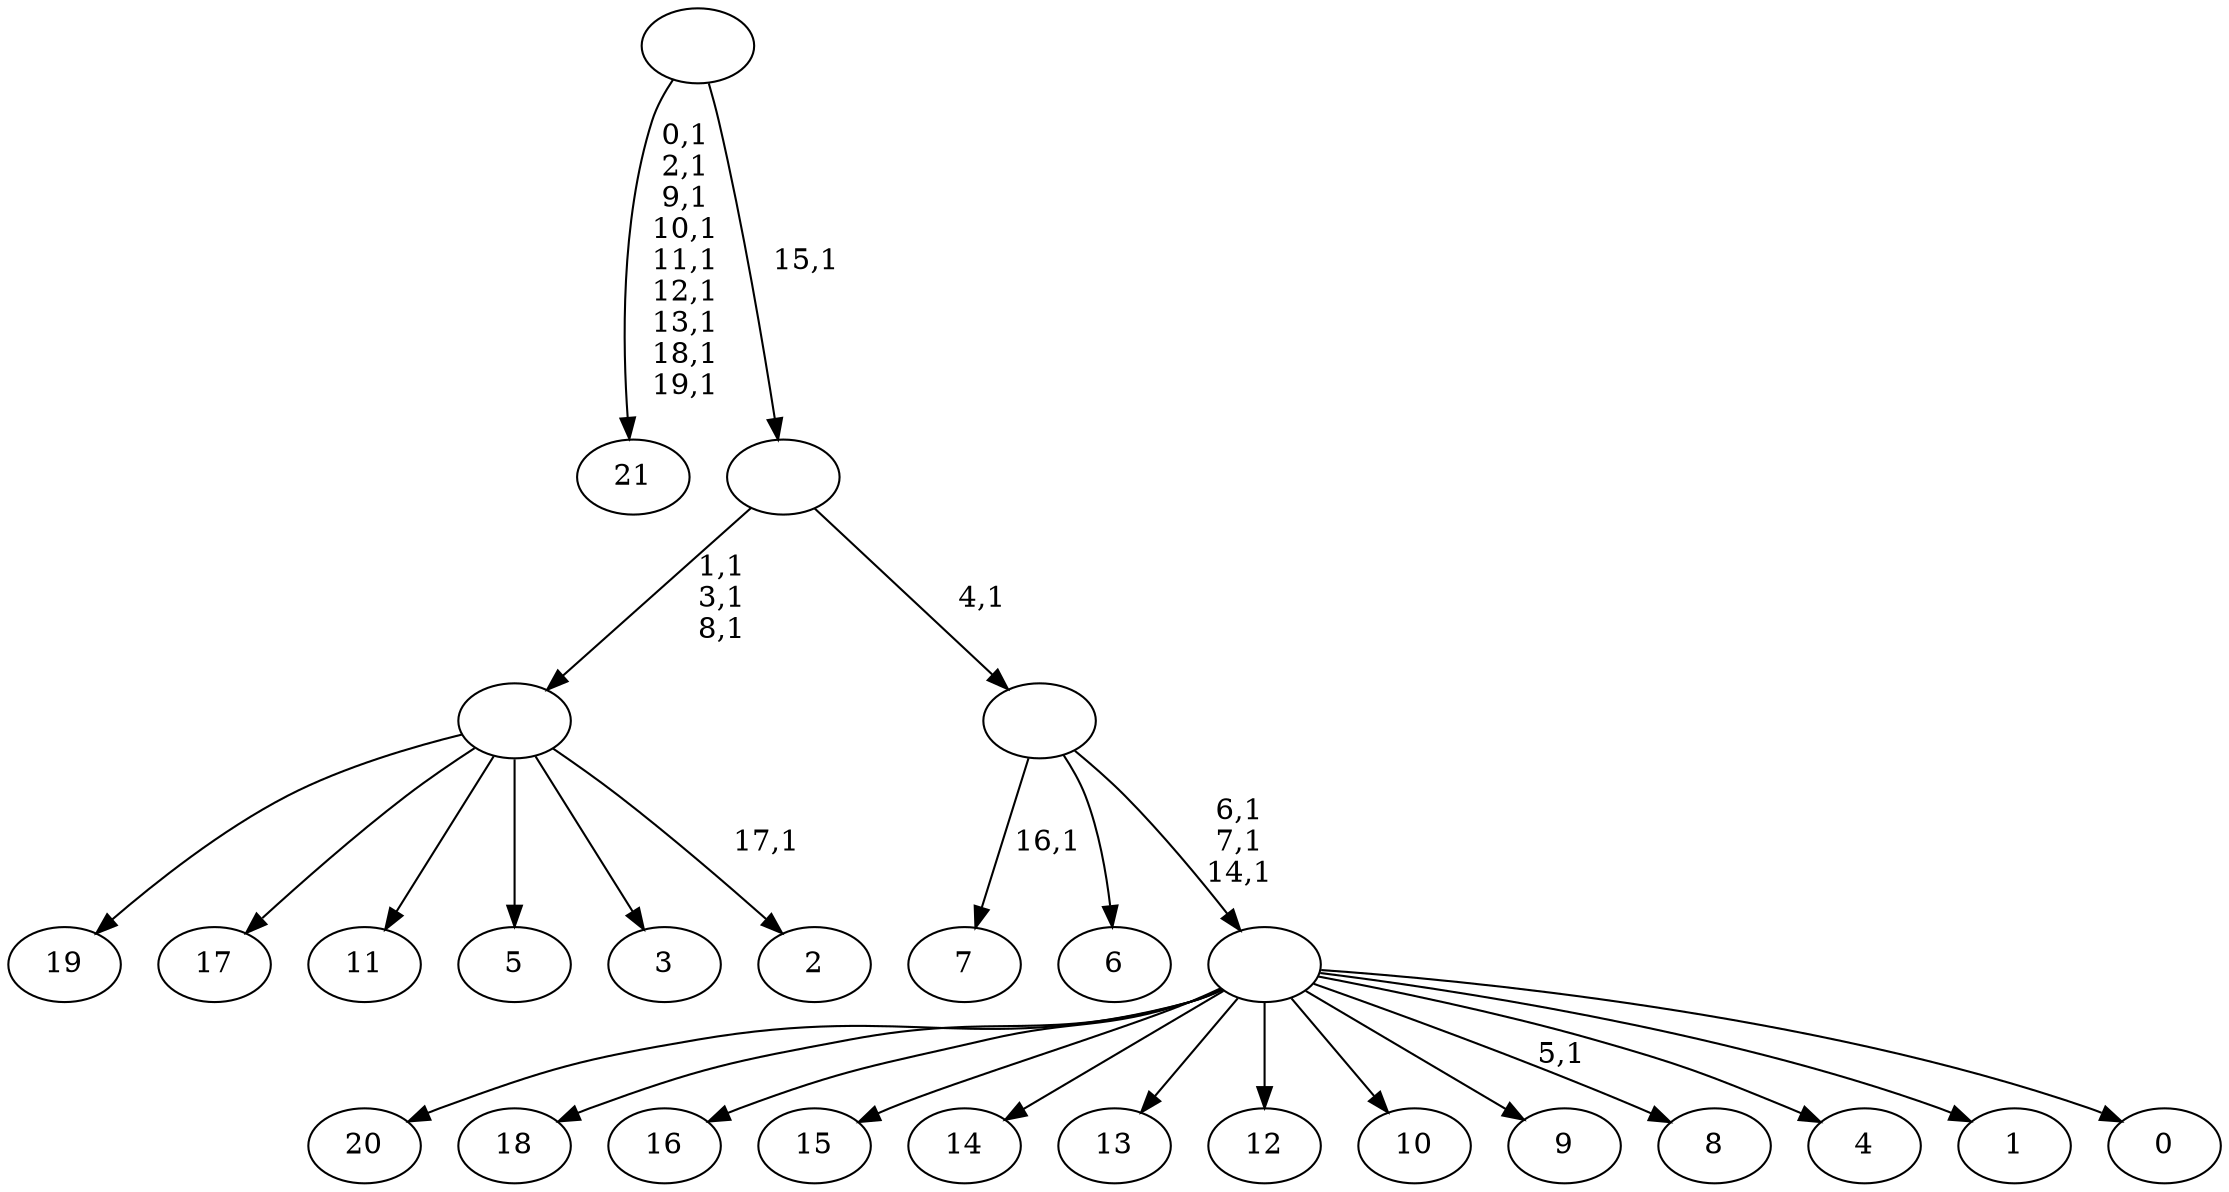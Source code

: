digraph T {
	42 [label="21"]
	32 [label="20"]
	31 [label="19"]
	30 [label="18"]
	29 [label="17"]
	28 [label="16"]
	27 [label="15"]
	26 [label="14"]
	25 [label="13"]
	24 [label="12"]
	23 [label="11"]
	22 [label="10"]
	21 [label="9"]
	20 [label="8"]
	18 [label="7"]
	16 [label="6"]
	15 [label="5"]
	14 [label="4"]
	13 [label="3"]
	12 [label="2"]
	10 [label=""]
	7 [label="1"]
	6 [label="0"]
	5 [label=""]
	2 [label=""]
	1 [label=""]
	0 [label=""]
	10 -> 12 [label="17,1"]
	10 -> 31 [label=""]
	10 -> 29 [label=""]
	10 -> 23 [label=""]
	10 -> 15 [label=""]
	10 -> 13 [label=""]
	5 -> 20 [label="5,1"]
	5 -> 32 [label=""]
	5 -> 30 [label=""]
	5 -> 28 [label=""]
	5 -> 27 [label=""]
	5 -> 26 [label=""]
	5 -> 25 [label=""]
	5 -> 24 [label=""]
	5 -> 22 [label=""]
	5 -> 21 [label=""]
	5 -> 14 [label=""]
	5 -> 7 [label=""]
	5 -> 6 [label=""]
	2 -> 5 [label="6,1\n7,1\n14,1"]
	2 -> 18 [label="16,1"]
	2 -> 16 [label=""]
	1 -> 10 [label="1,1\n3,1\n8,1"]
	1 -> 2 [label="4,1"]
	0 -> 42 [label="0,1\n2,1\n9,1\n10,1\n11,1\n12,1\n13,1\n18,1\n19,1"]
	0 -> 1 [label="15,1"]
}
